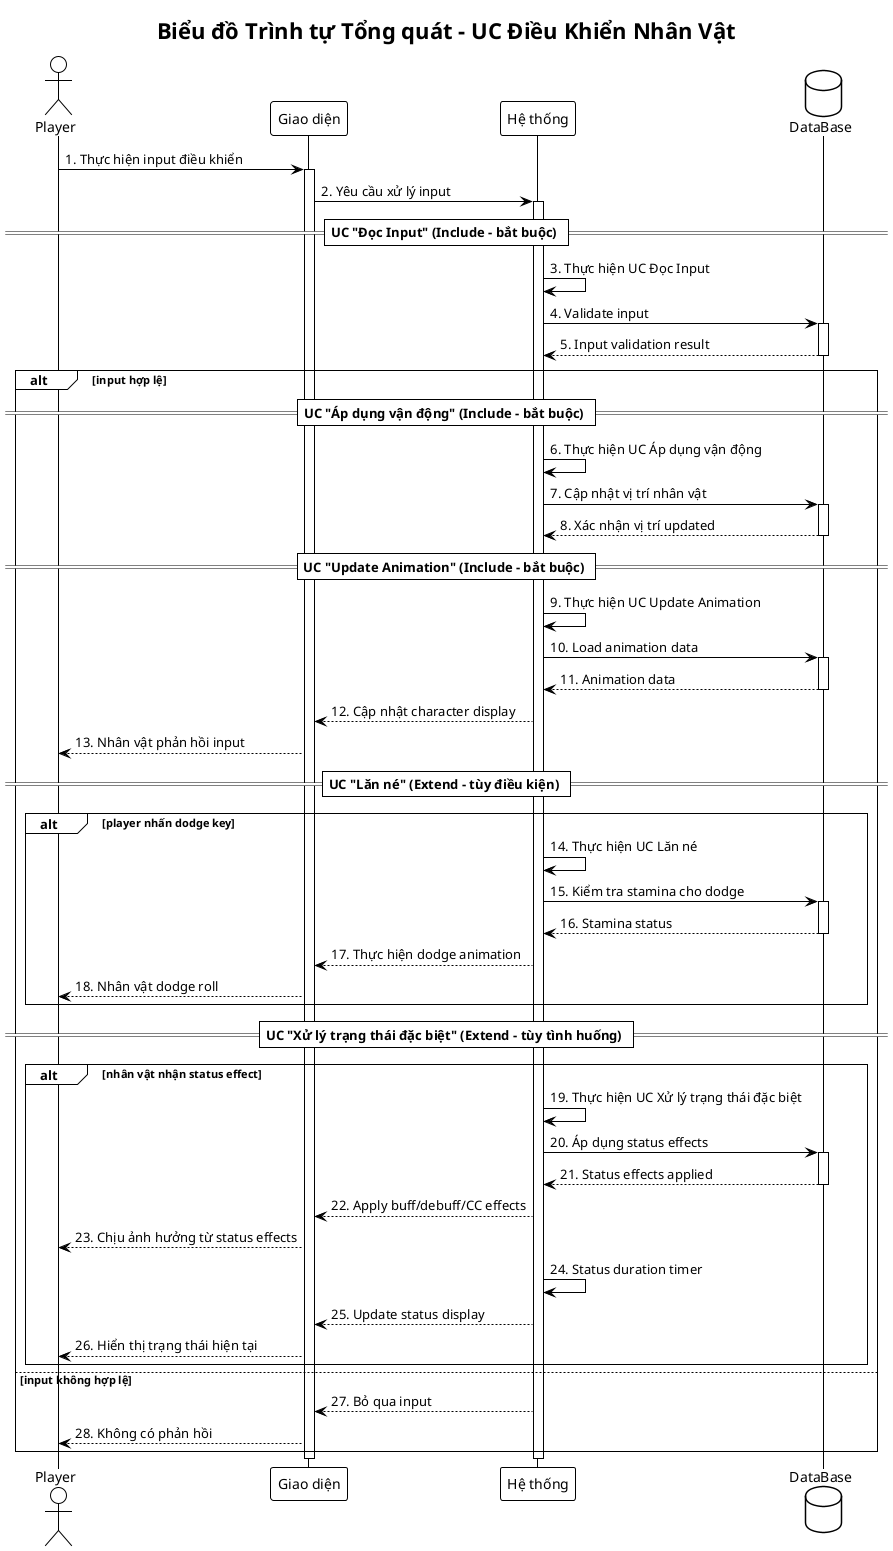 @startuml Sequence_Main_UC_Dieu_Khien_Nhan_Vat
!theme plain

title Biểu đồ Trình tự Tổng quát - UC Điều Khiển Nhân Vật

actor Player
participant "Giao diện" as UI
participant "Hệ thống" as System
database "DataBase" as DB

Player -> UI: 1. Thực hiện input điều khiển
activate UI
UI -> System: 2. Yêu cầu xử lý input
activate System

== UC "Đọc Input" (Include - bắt buộc) ==
System -> System: 3. Thực hiện UC Đọc Input
System -> DB: 4. Validate input
activate DB
DB --> System: 5. Input validation result
deactivate DB

alt input hợp lệ
    == UC "Áp dụng vận động" (Include - bắt buộc) ==
    System -> System: 6. Thực hiện UC Áp dụng vận động
    System -> DB: 7. Cập nhật vị trí nhân vật
    activate DB
    DB --> System: 8. Xác nhận vị trí updated
    deactivate DB
    
    == UC "Update Animation" (Include - bắt buộc) ==
    System -> System: 9. Thực hiện UC Update Animation
    System -> DB: 10. Load animation data
    activate DB
    DB --> System: 11. Animation data
    deactivate DB
    
    System --> UI: 12. Cập nhật character display
    UI --> Player: 13. Nhân vật phản hồi input
    
    == UC "Lăn né" (Extend - tùy điều kiện) ==
    alt player nhấn dodge key
        System -> System: 14. Thực hiện UC Lăn né
        System -> DB: 15. Kiểm tra stamina cho dodge
        activate DB
        DB --> System: 16. Stamina status
        deactivate DB
        
        System --> UI: 17. Thực hiện dodge animation
        UI --> Player: 18. Nhân vật dodge roll
    end
    
    == UC "Xử lý trạng thái đặc biệt" (Extend - tùy tình huống) ==
    alt nhân vật nhận status effect
        System -> System: 19. Thực hiện UC Xử lý trạng thái đặc biệt
        System -> DB: 20. Áp dụng status effects
        activate DB
        DB --> System: 21. Status effects applied
        deactivate DB
        
        System --> UI: 22. Apply buff/debuff/CC effects
        UI --> Player: 23. Chịu ảnh hưởng từ status effects
        
        System -> System: 24. Status duration timer
        System --> UI: 25. Update status display
        UI --> Player: 26. Hiển thị trạng thái hiện tại
    end
    
else input không hợp lệ
    System --> UI: 27. Bỏ qua input
    UI --> Player: 28. Không có phản hồi
end

deactivate System
deactivate UI

@enduml

